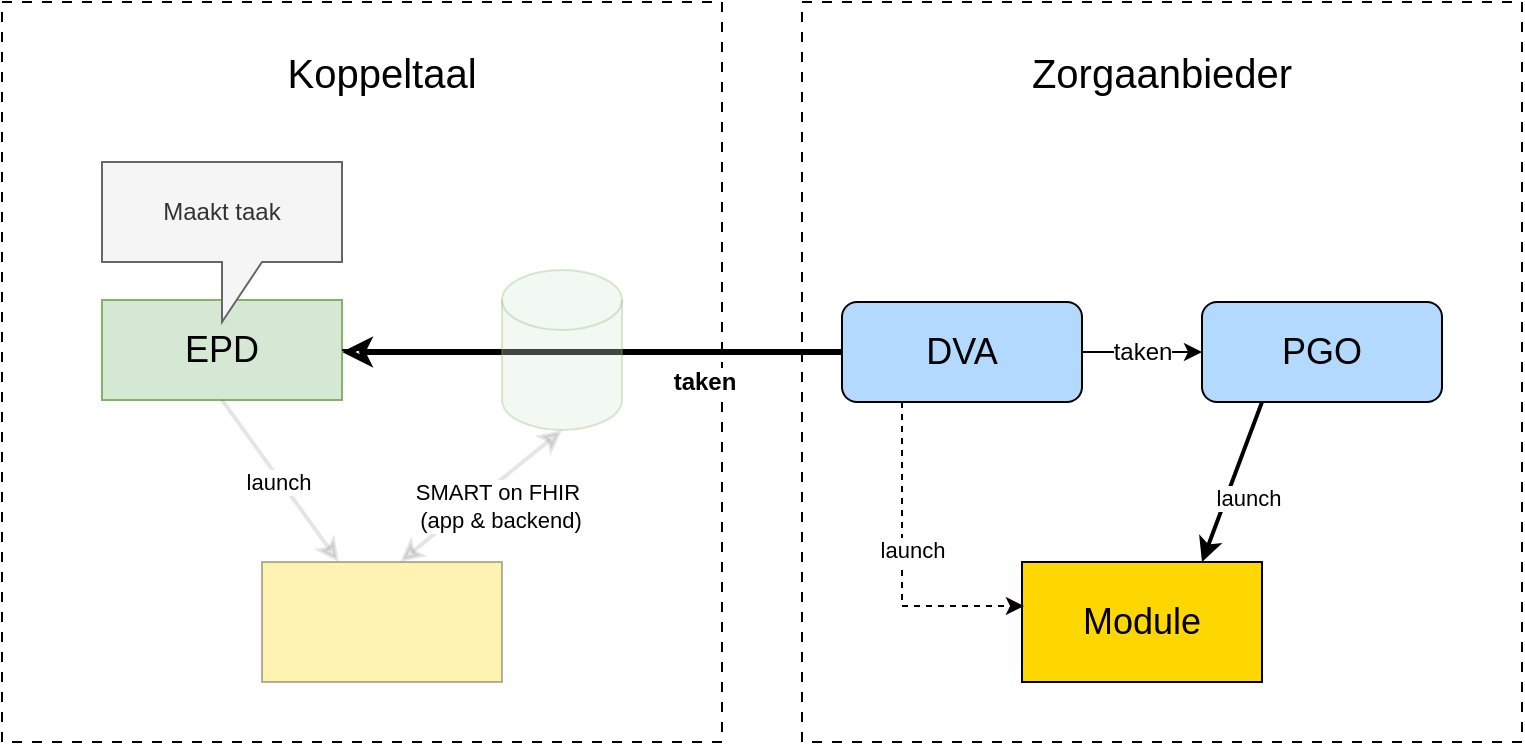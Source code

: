 <mxfile version="26.0.16">
  <diagram name="Page-1" id="_e-w09hOYbzFDcze72WV">
    <mxGraphModel dx="1114" dy="878" grid="1" gridSize="10" guides="1" tooltips="1" connect="1" arrows="1" fold="1" page="1" pageScale="1" pageWidth="827" pageHeight="1169" math="0" shadow="0">
      <root>
        <mxCell id="0" />
        <mxCell id="1" parent="0" />
        <mxCell id="cGl2F8qCMzr2VDQTmDil-1" value="" style="rounded=0;whiteSpace=wrap;html=1;dashed=1;dashPattern=5 5;fillColor=none;strokeColor=#000000;" parent="1" vertex="1">
          <mxGeometry x="30" y="30" width="360" height="370" as="geometry" />
        </mxCell>
        <mxCell id="cGl2F8qCMzr2VDQTmDil-2" value="" style="rounded=0;whiteSpace=wrap;html=1;dashed=1;dashPattern=5 5;fillColor=none;strokeColor=#000000;" parent="1" vertex="1">
          <mxGeometry x="430" y="30" width="360" height="370" as="geometry" />
        </mxCell>
        <mxCell id="cGl2F8qCMzr2VDQTmDil-3" value="Zorgaanbieder" style="text;html=1;strokeColor=none;fillColor=none;align=center;verticalAlign=middle;whiteSpace=wrap;rounded=0;fontSize=20;fontStyle=0;" parent="1" vertex="1">
          <mxGeometry x="550" y="50" width="120" height="30" as="geometry" />
        </mxCell>
        <mxCell id="cGl2F8qCMzr2VDQTmDil-5" value="DVA" style="rounded=1;whiteSpace=wrap;html=1;fillColor=#B3D9FF;strokeColor=#000000;fontSize=18;arcSize=15;" parent="1" vertex="1">
          <mxGeometry x="450" y="180" width="120" height="50" as="geometry" />
        </mxCell>
        <mxCell id="cGl2F8qCMzr2VDQTmDil-6" value="PGO" style="rounded=1;whiteSpace=wrap;html=1;fillColor=#B3D9FF;strokeColor=#000000;fontSize=18;arcSize=15;" parent="1" vertex="1">
          <mxGeometry x="630" y="180" width="120" height="50" as="geometry" />
        </mxCell>
        <mxCell id="cGl2F8qCMzr2VDQTmDil-7" value="Module" style="rounded=0;whiteSpace=wrap;html=1;fillColor=#FFD700;strokeColor=#000000;fontSize=18;" parent="1" vertex="1">
          <mxGeometry x="540" y="310" width="120" height="60" as="geometry" />
        </mxCell>
        <mxCell id="cGl2F8qCMzr2VDQTmDil-8" value="&lt;b&gt;taken&lt;/b&gt;" style="edgeStyle=elbowEdgeStyle;rounded=0;orthogonalLoop=1;jettySize=auto;html=1;entryX=0;entryY=0.5;entryDx=0;entryDy=0;strokeColor=#000000;fontSize=12;startArrow=classic;startFill=0;endArrow=none;strokeWidth=3;elbow=vertical;" parent="1" target="cGl2F8qCMzr2VDQTmDil-5" edge="1">
          <mxGeometry x="0.442" y="-15" relative="1" as="geometry">
            <mxPoint x="200" y="205" as="sourcePoint" />
            <mxPoint x="460" y="101" as="targetPoint" />
            <mxPoint as="offset" />
          </mxGeometry>
        </mxCell>
        <mxCell id="cGl2F8qCMzr2VDQTmDil-9" value="taken" style="edgeStyle=orthogonalEdgeStyle;rounded=0;orthogonalLoop=1;jettySize=auto;html=1;exitX=1;exitY=0.5;exitDx=0;exitDy=0;entryX=0;entryY=0.5;entryDx=0;entryDy=0;strokeColor=#000000;fontSize=12;" parent="1" source="cGl2F8qCMzr2VDQTmDil-5" target="cGl2F8qCMzr2VDQTmDil-6" edge="1">
          <mxGeometry relative="1" as="geometry" />
        </mxCell>
        <mxCell id="cGl2F8qCMzr2VDQTmDil-10" value="launch" style="rounded=0;orthogonalLoop=1;jettySize=auto;html=1;exitX=0.25;exitY=1;exitDx=0;exitDy=0;strokeColor=#000000;strokeWidth=2;fontSize=11;entryX=0.75;entryY=0;entryDx=0;entryDy=0;" parent="1" source="cGl2F8qCMzr2VDQTmDil-6" target="cGl2F8qCMzr2VDQTmDil-7" edge="1">
          <mxGeometry x="0.1" y="10" relative="1" as="geometry">
            <mxPoint as="offset" />
            <mxPoint x="630" y="300" as="targetPoint" />
          </mxGeometry>
        </mxCell>
        <mxCell id="cGl2F8qCMzr2VDQTmDil-11" value="launch" style="rounded=0;orthogonalLoop=1;jettySize=auto;html=1;exitX=0.25;exitY=1;exitDx=0;exitDy=0;entryX=0.008;entryY=0.367;entryDx=0;entryDy=0;strokeColor=#000000;dashed=1;dashPattern=3 3;fontSize=11;entryPerimeter=0;edgeStyle=orthogonalEdgeStyle;" parent="1" source="cGl2F8qCMzr2VDQTmDil-5" target="cGl2F8qCMzr2VDQTmDil-7" edge="1">
          <mxGeometry x="-0.1" y="5" relative="1" as="geometry">
            <mxPoint as="offset" />
          </mxGeometry>
        </mxCell>
        <mxCell id="KPfM0vzUklK0Ox-js9oj-1" value="Koppeltaal" style="text;html=1;strokeColor=none;fillColor=none;align=center;verticalAlign=middle;whiteSpace=wrap;rounded=0;fontSize=20;fontStyle=0;" parent="1" vertex="1">
          <mxGeometry x="160" y="50" width="120" height="30" as="geometry" />
        </mxCell>
        <mxCell id="KPfM0vzUklK0Ox-js9oj-2" value="&lt;div style=&quot;line-height: 70%;&quot;&gt;&lt;div&gt;&lt;span&gt;EPD&lt;/span&gt;&lt;/div&gt;&lt;/div&gt;" style="rounded=0;whiteSpace=wrap;html=1;fillColor=#d5e8d4;strokeColor=#82b366;fontSize=18;" parent="1" vertex="1">
          <mxGeometry x="80" y="179" width="120" height="50" as="geometry" />
        </mxCell>
        <mxCell id="KPfM0vzUklK0Ox-js9oj-3" value="" style="rounded=0;whiteSpace=wrap;html=1;fillColor=#FFD700;strokeColor=#000000;fontSize=18;opacity=30;" parent="1" vertex="1">
          <mxGeometry x="160" y="310" width="120" height="60" as="geometry" />
        </mxCell>
        <mxCell id="KPfM0vzUklK0Ox-js9oj-4" value="Maakt taak" style="shape=callout;whiteSpace=wrap;html=1;perimeter=calloutPerimeter;fillColor=#f5f5f5;strokeColor=#666666;fontColor=#333333;" parent="1" vertex="1">
          <mxGeometry x="80" y="110" width="120" height="80" as="geometry" />
        </mxCell>
        <mxCell id="KPfM0vzUklK0Ox-js9oj-5" value="" style="edgeStyle=orthogonalEdgeStyle;rounded=0;orthogonalLoop=1;jettySize=auto;html=1;exitX=1;exitY=0.5;exitDx=0;exitDy=0;strokeColor=#000000;fontSize=12;endArrow=none;endFill=0;entryX=0;entryY=0.5;entryDx=0;entryDy=0;entryPerimeter=0;" parent="1" source="KPfM0vzUklK0Ox-js9oj-2" target="KPfM0vzUklK0Ox-js9oj-8" edge="1">
          <mxGeometry relative="1" as="geometry">
            <mxPoint x="280" y="225" as="sourcePoint" />
            <mxPoint x="240" y="205" as="targetPoint" />
            <Array as="points" />
          </mxGeometry>
        </mxCell>
        <mxCell id="KPfM0vzUklK0Ox-js9oj-6" value="SMART on FHIR&amp;nbsp;&lt;div&gt;(app &amp;amp; backend)&lt;/div&gt;" style="rounded=0;orthogonalLoop=1;jettySize=auto;html=1;entryX=0.575;entryY=0;entryDx=0;entryDy=0;strokeColor=#000000;strokeWidth=2;fontSize=11;startArrow=classic;startFill=1;entryPerimeter=0;exitX=0.5;exitY=1;exitDx=0;exitDy=0;exitPerimeter=0;opacity=10;" parent="1" source="KPfM0vzUklK0Ox-js9oj-8" target="KPfM0vzUklK0Ox-js9oj-3" edge="1">
          <mxGeometry x="-0.074" y="10" relative="1" as="geometry">
            <mxPoint as="offset" />
            <mxPoint x="270" y="230" as="sourcePoint" />
            <mxPoint x="110" y="400" as="targetPoint" />
          </mxGeometry>
        </mxCell>
        <mxCell id="KPfM0vzUklK0Ox-js9oj-7" value="launch" style="rounded=0;orthogonalLoop=1;jettySize=auto;html=1;exitX=0.5;exitY=1;exitDx=0;exitDy=0;strokeColor=#000000;strokeWidth=2;fontSize=11;opacity=10;" parent="1" source="KPfM0vzUklK0Ox-js9oj-2" target="KPfM0vzUklK0Ox-js9oj-3" edge="1">
          <mxGeometry x="-0.007" y="-1" relative="1" as="geometry">
            <mxPoint as="offset" />
            <mxPoint x="650" y="390" as="targetPoint" />
            <mxPoint x="680" y="290" as="sourcePoint" />
          </mxGeometry>
        </mxCell>
        <mxCell id="KPfM0vzUklK0Ox-js9oj-8" value="" style="shape=cylinder3;whiteSpace=wrap;html=1;boundedLbl=1;backgroundOutline=1;size=15;fillColor=#d5e8d4;strokeColor=#82b366;fontSize=15;opacity=30;" parent="1" vertex="1">
          <mxGeometry x="280" y="164" width="60" height="80" as="geometry" />
        </mxCell>
      </root>
    </mxGraphModel>
  </diagram>
</mxfile>
